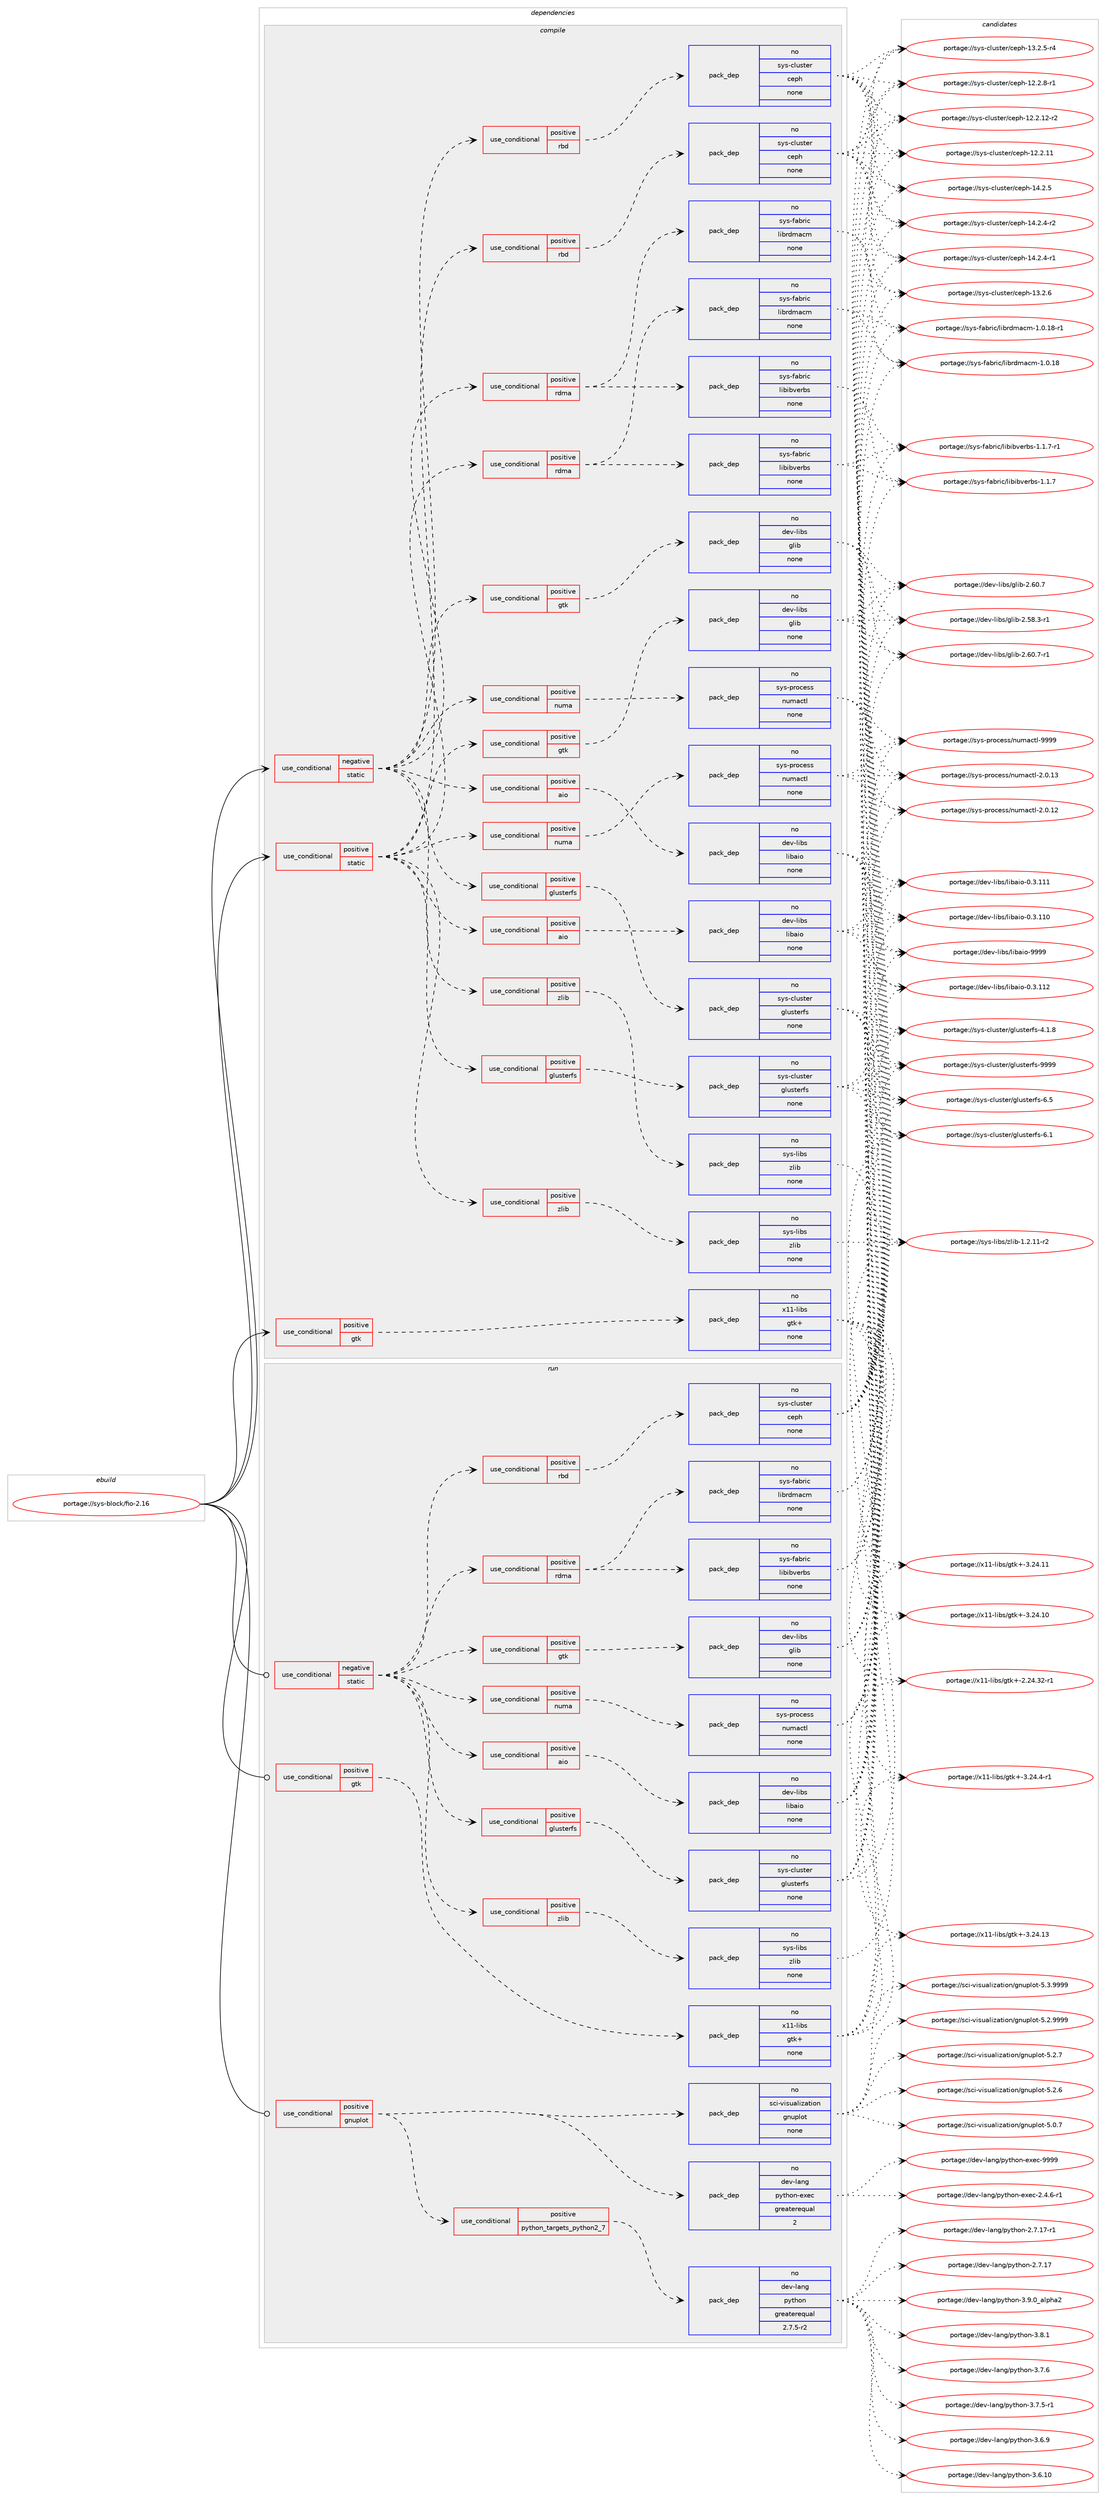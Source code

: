 digraph prolog {

# *************
# Graph options
# *************

newrank=true;
concentrate=true;
compound=true;
graph [rankdir=LR,fontname=Helvetica,fontsize=10,ranksep=1.5];#, ranksep=2.5, nodesep=0.2];
edge  [arrowhead=vee];
node  [fontname=Helvetica,fontsize=10];

# **********
# The ebuild
# **********

subgraph cluster_leftcol {
color=gray;
rank=same;
label=<<i>ebuild</i>>;
id [label="portage://sys-block/fio-2.16", color=red, width=4, href="../sys-block/fio-2.16.svg"];
}

# ****************
# The dependencies
# ****************

subgraph cluster_midcol {
color=gray;
label=<<i>dependencies</i>>;
subgraph cluster_compile {
fillcolor="#eeeeee";
style=filled;
label=<<i>compile</i>>;
subgraph cond12854 {
dependency65120 [label=<<TABLE BORDER="0" CELLBORDER="1" CELLSPACING="0" CELLPADDING="4"><TR><TD ROWSPAN="3" CELLPADDING="10">use_conditional</TD></TR><TR><TD>negative</TD></TR><TR><TD>static</TD></TR></TABLE>>, shape=none, color=red];
subgraph cond12855 {
dependency65121 [label=<<TABLE BORDER="0" CELLBORDER="1" CELLSPACING="0" CELLPADDING="4"><TR><TD ROWSPAN="3" CELLPADDING="10">use_conditional</TD></TR><TR><TD>positive</TD></TR><TR><TD>aio</TD></TR></TABLE>>, shape=none, color=red];
subgraph pack50852 {
dependency65122 [label=<<TABLE BORDER="0" CELLBORDER="1" CELLSPACING="0" CELLPADDING="4" WIDTH="220"><TR><TD ROWSPAN="6" CELLPADDING="30">pack_dep</TD></TR><TR><TD WIDTH="110">no</TD></TR><TR><TD>dev-libs</TD></TR><TR><TD>libaio</TD></TR><TR><TD>none</TD></TR><TR><TD></TD></TR></TABLE>>, shape=none, color=blue];
}
dependency65121:e -> dependency65122:w [weight=20,style="dashed",arrowhead="vee"];
}
dependency65120:e -> dependency65121:w [weight=20,style="dashed",arrowhead="vee"];
subgraph cond12856 {
dependency65123 [label=<<TABLE BORDER="0" CELLBORDER="1" CELLSPACING="0" CELLPADDING="4"><TR><TD ROWSPAN="3" CELLPADDING="10">use_conditional</TD></TR><TR><TD>positive</TD></TR><TR><TD>glusterfs</TD></TR></TABLE>>, shape=none, color=red];
subgraph pack50853 {
dependency65124 [label=<<TABLE BORDER="0" CELLBORDER="1" CELLSPACING="0" CELLPADDING="4" WIDTH="220"><TR><TD ROWSPAN="6" CELLPADDING="30">pack_dep</TD></TR><TR><TD WIDTH="110">no</TD></TR><TR><TD>sys-cluster</TD></TR><TR><TD>glusterfs</TD></TR><TR><TD>none</TD></TR><TR><TD></TD></TR></TABLE>>, shape=none, color=blue];
}
dependency65123:e -> dependency65124:w [weight=20,style="dashed",arrowhead="vee"];
}
dependency65120:e -> dependency65123:w [weight=20,style="dashed",arrowhead="vee"];
subgraph cond12857 {
dependency65125 [label=<<TABLE BORDER="0" CELLBORDER="1" CELLSPACING="0" CELLPADDING="4"><TR><TD ROWSPAN="3" CELLPADDING="10">use_conditional</TD></TR><TR><TD>positive</TD></TR><TR><TD>gtk</TD></TR></TABLE>>, shape=none, color=red];
subgraph pack50854 {
dependency65126 [label=<<TABLE BORDER="0" CELLBORDER="1" CELLSPACING="0" CELLPADDING="4" WIDTH="220"><TR><TD ROWSPAN="6" CELLPADDING="30">pack_dep</TD></TR><TR><TD WIDTH="110">no</TD></TR><TR><TD>dev-libs</TD></TR><TR><TD>glib</TD></TR><TR><TD>none</TD></TR><TR><TD></TD></TR></TABLE>>, shape=none, color=blue];
}
dependency65125:e -> dependency65126:w [weight=20,style="dashed",arrowhead="vee"];
}
dependency65120:e -> dependency65125:w [weight=20,style="dashed",arrowhead="vee"];
subgraph cond12858 {
dependency65127 [label=<<TABLE BORDER="0" CELLBORDER="1" CELLSPACING="0" CELLPADDING="4"><TR><TD ROWSPAN="3" CELLPADDING="10">use_conditional</TD></TR><TR><TD>positive</TD></TR><TR><TD>numa</TD></TR></TABLE>>, shape=none, color=red];
subgraph pack50855 {
dependency65128 [label=<<TABLE BORDER="0" CELLBORDER="1" CELLSPACING="0" CELLPADDING="4" WIDTH="220"><TR><TD ROWSPAN="6" CELLPADDING="30">pack_dep</TD></TR><TR><TD WIDTH="110">no</TD></TR><TR><TD>sys-process</TD></TR><TR><TD>numactl</TD></TR><TR><TD>none</TD></TR><TR><TD></TD></TR></TABLE>>, shape=none, color=blue];
}
dependency65127:e -> dependency65128:w [weight=20,style="dashed",arrowhead="vee"];
}
dependency65120:e -> dependency65127:w [weight=20,style="dashed",arrowhead="vee"];
subgraph cond12859 {
dependency65129 [label=<<TABLE BORDER="0" CELLBORDER="1" CELLSPACING="0" CELLPADDING="4"><TR><TD ROWSPAN="3" CELLPADDING="10">use_conditional</TD></TR><TR><TD>positive</TD></TR><TR><TD>rbd</TD></TR></TABLE>>, shape=none, color=red];
subgraph pack50856 {
dependency65130 [label=<<TABLE BORDER="0" CELLBORDER="1" CELLSPACING="0" CELLPADDING="4" WIDTH="220"><TR><TD ROWSPAN="6" CELLPADDING="30">pack_dep</TD></TR><TR><TD WIDTH="110">no</TD></TR><TR><TD>sys-cluster</TD></TR><TR><TD>ceph</TD></TR><TR><TD>none</TD></TR><TR><TD></TD></TR></TABLE>>, shape=none, color=blue];
}
dependency65129:e -> dependency65130:w [weight=20,style="dashed",arrowhead="vee"];
}
dependency65120:e -> dependency65129:w [weight=20,style="dashed",arrowhead="vee"];
subgraph cond12860 {
dependency65131 [label=<<TABLE BORDER="0" CELLBORDER="1" CELLSPACING="0" CELLPADDING="4"><TR><TD ROWSPAN="3" CELLPADDING="10">use_conditional</TD></TR><TR><TD>positive</TD></TR><TR><TD>rdma</TD></TR></TABLE>>, shape=none, color=red];
subgraph pack50857 {
dependency65132 [label=<<TABLE BORDER="0" CELLBORDER="1" CELLSPACING="0" CELLPADDING="4" WIDTH="220"><TR><TD ROWSPAN="6" CELLPADDING="30">pack_dep</TD></TR><TR><TD WIDTH="110">no</TD></TR><TR><TD>sys-fabric</TD></TR><TR><TD>libibverbs</TD></TR><TR><TD>none</TD></TR><TR><TD></TD></TR></TABLE>>, shape=none, color=blue];
}
dependency65131:e -> dependency65132:w [weight=20,style="dashed",arrowhead="vee"];
subgraph pack50858 {
dependency65133 [label=<<TABLE BORDER="0" CELLBORDER="1" CELLSPACING="0" CELLPADDING="4" WIDTH="220"><TR><TD ROWSPAN="6" CELLPADDING="30">pack_dep</TD></TR><TR><TD WIDTH="110">no</TD></TR><TR><TD>sys-fabric</TD></TR><TR><TD>librdmacm</TD></TR><TR><TD>none</TD></TR><TR><TD></TD></TR></TABLE>>, shape=none, color=blue];
}
dependency65131:e -> dependency65133:w [weight=20,style="dashed",arrowhead="vee"];
}
dependency65120:e -> dependency65131:w [weight=20,style="dashed",arrowhead="vee"];
subgraph cond12861 {
dependency65134 [label=<<TABLE BORDER="0" CELLBORDER="1" CELLSPACING="0" CELLPADDING="4"><TR><TD ROWSPAN="3" CELLPADDING="10">use_conditional</TD></TR><TR><TD>positive</TD></TR><TR><TD>zlib</TD></TR></TABLE>>, shape=none, color=red];
subgraph pack50859 {
dependency65135 [label=<<TABLE BORDER="0" CELLBORDER="1" CELLSPACING="0" CELLPADDING="4" WIDTH="220"><TR><TD ROWSPAN="6" CELLPADDING="30">pack_dep</TD></TR><TR><TD WIDTH="110">no</TD></TR><TR><TD>sys-libs</TD></TR><TR><TD>zlib</TD></TR><TR><TD>none</TD></TR><TR><TD></TD></TR></TABLE>>, shape=none, color=blue];
}
dependency65134:e -> dependency65135:w [weight=20,style="dashed",arrowhead="vee"];
}
dependency65120:e -> dependency65134:w [weight=20,style="dashed",arrowhead="vee"];
}
id:e -> dependency65120:w [weight=20,style="solid",arrowhead="vee"];
subgraph cond12862 {
dependency65136 [label=<<TABLE BORDER="0" CELLBORDER="1" CELLSPACING="0" CELLPADDING="4"><TR><TD ROWSPAN="3" CELLPADDING="10">use_conditional</TD></TR><TR><TD>positive</TD></TR><TR><TD>gtk</TD></TR></TABLE>>, shape=none, color=red];
subgraph pack50860 {
dependency65137 [label=<<TABLE BORDER="0" CELLBORDER="1" CELLSPACING="0" CELLPADDING="4" WIDTH="220"><TR><TD ROWSPAN="6" CELLPADDING="30">pack_dep</TD></TR><TR><TD WIDTH="110">no</TD></TR><TR><TD>x11-libs</TD></TR><TR><TD>gtk+</TD></TR><TR><TD>none</TD></TR><TR><TD></TD></TR></TABLE>>, shape=none, color=blue];
}
dependency65136:e -> dependency65137:w [weight=20,style="dashed",arrowhead="vee"];
}
id:e -> dependency65136:w [weight=20,style="solid",arrowhead="vee"];
subgraph cond12863 {
dependency65138 [label=<<TABLE BORDER="0" CELLBORDER="1" CELLSPACING="0" CELLPADDING="4"><TR><TD ROWSPAN="3" CELLPADDING="10">use_conditional</TD></TR><TR><TD>positive</TD></TR><TR><TD>static</TD></TR></TABLE>>, shape=none, color=red];
subgraph cond12864 {
dependency65139 [label=<<TABLE BORDER="0" CELLBORDER="1" CELLSPACING="0" CELLPADDING="4"><TR><TD ROWSPAN="3" CELLPADDING="10">use_conditional</TD></TR><TR><TD>positive</TD></TR><TR><TD>aio</TD></TR></TABLE>>, shape=none, color=red];
subgraph pack50861 {
dependency65140 [label=<<TABLE BORDER="0" CELLBORDER="1" CELLSPACING="0" CELLPADDING="4" WIDTH="220"><TR><TD ROWSPAN="6" CELLPADDING="30">pack_dep</TD></TR><TR><TD WIDTH="110">no</TD></TR><TR><TD>dev-libs</TD></TR><TR><TD>libaio</TD></TR><TR><TD>none</TD></TR><TR><TD></TD></TR></TABLE>>, shape=none, color=blue];
}
dependency65139:e -> dependency65140:w [weight=20,style="dashed",arrowhead="vee"];
}
dependency65138:e -> dependency65139:w [weight=20,style="dashed",arrowhead="vee"];
subgraph cond12865 {
dependency65141 [label=<<TABLE BORDER="0" CELLBORDER="1" CELLSPACING="0" CELLPADDING="4"><TR><TD ROWSPAN="3" CELLPADDING="10">use_conditional</TD></TR><TR><TD>positive</TD></TR><TR><TD>glusterfs</TD></TR></TABLE>>, shape=none, color=red];
subgraph pack50862 {
dependency65142 [label=<<TABLE BORDER="0" CELLBORDER="1" CELLSPACING="0" CELLPADDING="4" WIDTH="220"><TR><TD ROWSPAN="6" CELLPADDING="30">pack_dep</TD></TR><TR><TD WIDTH="110">no</TD></TR><TR><TD>sys-cluster</TD></TR><TR><TD>glusterfs</TD></TR><TR><TD>none</TD></TR><TR><TD></TD></TR></TABLE>>, shape=none, color=blue];
}
dependency65141:e -> dependency65142:w [weight=20,style="dashed",arrowhead="vee"];
}
dependency65138:e -> dependency65141:w [weight=20,style="dashed",arrowhead="vee"];
subgraph cond12866 {
dependency65143 [label=<<TABLE BORDER="0" CELLBORDER="1" CELLSPACING="0" CELLPADDING="4"><TR><TD ROWSPAN="3" CELLPADDING="10">use_conditional</TD></TR><TR><TD>positive</TD></TR><TR><TD>gtk</TD></TR></TABLE>>, shape=none, color=red];
subgraph pack50863 {
dependency65144 [label=<<TABLE BORDER="0" CELLBORDER="1" CELLSPACING="0" CELLPADDING="4" WIDTH="220"><TR><TD ROWSPAN="6" CELLPADDING="30">pack_dep</TD></TR><TR><TD WIDTH="110">no</TD></TR><TR><TD>dev-libs</TD></TR><TR><TD>glib</TD></TR><TR><TD>none</TD></TR><TR><TD></TD></TR></TABLE>>, shape=none, color=blue];
}
dependency65143:e -> dependency65144:w [weight=20,style="dashed",arrowhead="vee"];
}
dependency65138:e -> dependency65143:w [weight=20,style="dashed",arrowhead="vee"];
subgraph cond12867 {
dependency65145 [label=<<TABLE BORDER="0" CELLBORDER="1" CELLSPACING="0" CELLPADDING="4"><TR><TD ROWSPAN="3" CELLPADDING="10">use_conditional</TD></TR><TR><TD>positive</TD></TR><TR><TD>numa</TD></TR></TABLE>>, shape=none, color=red];
subgraph pack50864 {
dependency65146 [label=<<TABLE BORDER="0" CELLBORDER="1" CELLSPACING="0" CELLPADDING="4" WIDTH="220"><TR><TD ROWSPAN="6" CELLPADDING="30">pack_dep</TD></TR><TR><TD WIDTH="110">no</TD></TR><TR><TD>sys-process</TD></TR><TR><TD>numactl</TD></TR><TR><TD>none</TD></TR><TR><TD></TD></TR></TABLE>>, shape=none, color=blue];
}
dependency65145:e -> dependency65146:w [weight=20,style="dashed",arrowhead="vee"];
}
dependency65138:e -> dependency65145:w [weight=20,style="dashed",arrowhead="vee"];
subgraph cond12868 {
dependency65147 [label=<<TABLE BORDER="0" CELLBORDER="1" CELLSPACING="0" CELLPADDING="4"><TR><TD ROWSPAN="3" CELLPADDING="10">use_conditional</TD></TR><TR><TD>positive</TD></TR><TR><TD>rbd</TD></TR></TABLE>>, shape=none, color=red];
subgraph pack50865 {
dependency65148 [label=<<TABLE BORDER="0" CELLBORDER="1" CELLSPACING="0" CELLPADDING="4" WIDTH="220"><TR><TD ROWSPAN="6" CELLPADDING="30">pack_dep</TD></TR><TR><TD WIDTH="110">no</TD></TR><TR><TD>sys-cluster</TD></TR><TR><TD>ceph</TD></TR><TR><TD>none</TD></TR><TR><TD></TD></TR></TABLE>>, shape=none, color=blue];
}
dependency65147:e -> dependency65148:w [weight=20,style="dashed",arrowhead="vee"];
}
dependency65138:e -> dependency65147:w [weight=20,style="dashed",arrowhead="vee"];
subgraph cond12869 {
dependency65149 [label=<<TABLE BORDER="0" CELLBORDER="1" CELLSPACING="0" CELLPADDING="4"><TR><TD ROWSPAN="3" CELLPADDING="10">use_conditional</TD></TR><TR><TD>positive</TD></TR><TR><TD>rdma</TD></TR></TABLE>>, shape=none, color=red];
subgraph pack50866 {
dependency65150 [label=<<TABLE BORDER="0" CELLBORDER="1" CELLSPACING="0" CELLPADDING="4" WIDTH="220"><TR><TD ROWSPAN="6" CELLPADDING="30">pack_dep</TD></TR><TR><TD WIDTH="110">no</TD></TR><TR><TD>sys-fabric</TD></TR><TR><TD>libibverbs</TD></TR><TR><TD>none</TD></TR><TR><TD></TD></TR></TABLE>>, shape=none, color=blue];
}
dependency65149:e -> dependency65150:w [weight=20,style="dashed",arrowhead="vee"];
subgraph pack50867 {
dependency65151 [label=<<TABLE BORDER="0" CELLBORDER="1" CELLSPACING="0" CELLPADDING="4" WIDTH="220"><TR><TD ROWSPAN="6" CELLPADDING="30">pack_dep</TD></TR><TR><TD WIDTH="110">no</TD></TR><TR><TD>sys-fabric</TD></TR><TR><TD>librdmacm</TD></TR><TR><TD>none</TD></TR><TR><TD></TD></TR></TABLE>>, shape=none, color=blue];
}
dependency65149:e -> dependency65151:w [weight=20,style="dashed",arrowhead="vee"];
}
dependency65138:e -> dependency65149:w [weight=20,style="dashed",arrowhead="vee"];
subgraph cond12870 {
dependency65152 [label=<<TABLE BORDER="0" CELLBORDER="1" CELLSPACING="0" CELLPADDING="4"><TR><TD ROWSPAN="3" CELLPADDING="10">use_conditional</TD></TR><TR><TD>positive</TD></TR><TR><TD>zlib</TD></TR></TABLE>>, shape=none, color=red];
subgraph pack50868 {
dependency65153 [label=<<TABLE BORDER="0" CELLBORDER="1" CELLSPACING="0" CELLPADDING="4" WIDTH="220"><TR><TD ROWSPAN="6" CELLPADDING="30">pack_dep</TD></TR><TR><TD WIDTH="110">no</TD></TR><TR><TD>sys-libs</TD></TR><TR><TD>zlib</TD></TR><TR><TD>none</TD></TR><TR><TD></TD></TR></TABLE>>, shape=none, color=blue];
}
dependency65152:e -> dependency65153:w [weight=20,style="dashed",arrowhead="vee"];
}
dependency65138:e -> dependency65152:w [weight=20,style="dashed",arrowhead="vee"];
}
id:e -> dependency65138:w [weight=20,style="solid",arrowhead="vee"];
}
subgraph cluster_compileandrun {
fillcolor="#eeeeee";
style=filled;
label=<<i>compile and run</i>>;
}
subgraph cluster_run {
fillcolor="#eeeeee";
style=filled;
label=<<i>run</i>>;
subgraph cond12871 {
dependency65154 [label=<<TABLE BORDER="0" CELLBORDER="1" CELLSPACING="0" CELLPADDING="4"><TR><TD ROWSPAN="3" CELLPADDING="10">use_conditional</TD></TR><TR><TD>negative</TD></TR><TR><TD>static</TD></TR></TABLE>>, shape=none, color=red];
subgraph cond12872 {
dependency65155 [label=<<TABLE BORDER="0" CELLBORDER="1" CELLSPACING="0" CELLPADDING="4"><TR><TD ROWSPAN="3" CELLPADDING="10">use_conditional</TD></TR><TR><TD>positive</TD></TR><TR><TD>aio</TD></TR></TABLE>>, shape=none, color=red];
subgraph pack50869 {
dependency65156 [label=<<TABLE BORDER="0" CELLBORDER="1" CELLSPACING="0" CELLPADDING="4" WIDTH="220"><TR><TD ROWSPAN="6" CELLPADDING="30">pack_dep</TD></TR><TR><TD WIDTH="110">no</TD></TR><TR><TD>dev-libs</TD></TR><TR><TD>libaio</TD></TR><TR><TD>none</TD></TR><TR><TD></TD></TR></TABLE>>, shape=none, color=blue];
}
dependency65155:e -> dependency65156:w [weight=20,style="dashed",arrowhead="vee"];
}
dependency65154:e -> dependency65155:w [weight=20,style="dashed",arrowhead="vee"];
subgraph cond12873 {
dependency65157 [label=<<TABLE BORDER="0" CELLBORDER="1" CELLSPACING="0" CELLPADDING="4"><TR><TD ROWSPAN="3" CELLPADDING="10">use_conditional</TD></TR><TR><TD>positive</TD></TR><TR><TD>glusterfs</TD></TR></TABLE>>, shape=none, color=red];
subgraph pack50870 {
dependency65158 [label=<<TABLE BORDER="0" CELLBORDER="1" CELLSPACING="0" CELLPADDING="4" WIDTH="220"><TR><TD ROWSPAN="6" CELLPADDING="30">pack_dep</TD></TR><TR><TD WIDTH="110">no</TD></TR><TR><TD>sys-cluster</TD></TR><TR><TD>glusterfs</TD></TR><TR><TD>none</TD></TR><TR><TD></TD></TR></TABLE>>, shape=none, color=blue];
}
dependency65157:e -> dependency65158:w [weight=20,style="dashed",arrowhead="vee"];
}
dependency65154:e -> dependency65157:w [weight=20,style="dashed",arrowhead="vee"];
subgraph cond12874 {
dependency65159 [label=<<TABLE BORDER="0" CELLBORDER="1" CELLSPACING="0" CELLPADDING="4"><TR><TD ROWSPAN="3" CELLPADDING="10">use_conditional</TD></TR><TR><TD>positive</TD></TR><TR><TD>gtk</TD></TR></TABLE>>, shape=none, color=red];
subgraph pack50871 {
dependency65160 [label=<<TABLE BORDER="0" CELLBORDER="1" CELLSPACING="0" CELLPADDING="4" WIDTH="220"><TR><TD ROWSPAN="6" CELLPADDING="30">pack_dep</TD></TR><TR><TD WIDTH="110">no</TD></TR><TR><TD>dev-libs</TD></TR><TR><TD>glib</TD></TR><TR><TD>none</TD></TR><TR><TD></TD></TR></TABLE>>, shape=none, color=blue];
}
dependency65159:e -> dependency65160:w [weight=20,style="dashed",arrowhead="vee"];
}
dependency65154:e -> dependency65159:w [weight=20,style="dashed",arrowhead="vee"];
subgraph cond12875 {
dependency65161 [label=<<TABLE BORDER="0" CELLBORDER="1" CELLSPACING="0" CELLPADDING="4"><TR><TD ROWSPAN="3" CELLPADDING="10">use_conditional</TD></TR><TR><TD>positive</TD></TR><TR><TD>numa</TD></TR></TABLE>>, shape=none, color=red];
subgraph pack50872 {
dependency65162 [label=<<TABLE BORDER="0" CELLBORDER="1" CELLSPACING="0" CELLPADDING="4" WIDTH="220"><TR><TD ROWSPAN="6" CELLPADDING="30">pack_dep</TD></TR><TR><TD WIDTH="110">no</TD></TR><TR><TD>sys-process</TD></TR><TR><TD>numactl</TD></TR><TR><TD>none</TD></TR><TR><TD></TD></TR></TABLE>>, shape=none, color=blue];
}
dependency65161:e -> dependency65162:w [weight=20,style="dashed",arrowhead="vee"];
}
dependency65154:e -> dependency65161:w [weight=20,style="dashed",arrowhead="vee"];
subgraph cond12876 {
dependency65163 [label=<<TABLE BORDER="0" CELLBORDER="1" CELLSPACING="0" CELLPADDING="4"><TR><TD ROWSPAN="3" CELLPADDING="10">use_conditional</TD></TR><TR><TD>positive</TD></TR><TR><TD>rbd</TD></TR></TABLE>>, shape=none, color=red];
subgraph pack50873 {
dependency65164 [label=<<TABLE BORDER="0" CELLBORDER="1" CELLSPACING="0" CELLPADDING="4" WIDTH="220"><TR><TD ROWSPAN="6" CELLPADDING="30">pack_dep</TD></TR><TR><TD WIDTH="110">no</TD></TR><TR><TD>sys-cluster</TD></TR><TR><TD>ceph</TD></TR><TR><TD>none</TD></TR><TR><TD></TD></TR></TABLE>>, shape=none, color=blue];
}
dependency65163:e -> dependency65164:w [weight=20,style="dashed",arrowhead="vee"];
}
dependency65154:e -> dependency65163:w [weight=20,style="dashed",arrowhead="vee"];
subgraph cond12877 {
dependency65165 [label=<<TABLE BORDER="0" CELLBORDER="1" CELLSPACING="0" CELLPADDING="4"><TR><TD ROWSPAN="3" CELLPADDING="10">use_conditional</TD></TR><TR><TD>positive</TD></TR><TR><TD>rdma</TD></TR></TABLE>>, shape=none, color=red];
subgraph pack50874 {
dependency65166 [label=<<TABLE BORDER="0" CELLBORDER="1" CELLSPACING="0" CELLPADDING="4" WIDTH="220"><TR><TD ROWSPAN="6" CELLPADDING="30">pack_dep</TD></TR><TR><TD WIDTH="110">no</TD></TR><TR><TD>sys-fabric</TD></TR><TR><TD>libibverbs</TD></TR><TR><TD>none</TD></TR><TR><TD></TD></TR></TABLE>>, shape=none, color=blue];
}
dependency65165:e -> dependency65166:w [weight=20,style="dashed",arrowhead="vee"];
subgraph pack50875 {
dependency65167 [label=<<TABLE BORDER="0" CELLBORDER="1" CELLSPACING="0" CELLPADDING="4" WIDTH="220"><TR><TD ROWSPAN="6" CELLPADDING="30">pack_dep</TD></TR><TR><TD WIDTH="110">no</TD></TR><TR><TD>sys-fabric</TD></TR><TR><TD>librdmacm</TD></TR><TR><TD>none</TD></TR><TR><TD></TD></TR></TABLE>>, shape=none, color=blue];
}
dependency65165:e -> dependency65167:w [weight=20,style="dashed",arrowhead="vee"];
}
dependency65154:e -> dependency65165:w [weight=20,style="dashed",arrowhead="vee"];
subgraph cond12878 {
dependency65168 [label=<<TABLE BORDER="0" CELLBORDER="1" CELLSPACING="0" CELLPADDING="4"><TR><TD ROWSPAN="3" CELLPADDING="10">use_conditional</TD></TR><TR><TD>positive</TD></TR><TR><TD>zlib</TD></TR></TABLE>>, shape=none, color=red];
subgraph pack50876 {
dependency65169 [label=<<TABLE BORDER="0" CELLBORDER="1" CELLSPACING="0" CELLPADDING="4" WIDTH="220"><TR><TD ROWSPAN="6" CELLPADDING="30">pack_dep</TD></TR><TR><TD WIDTH="110">no</TD></TR><TR><TD>sys-libs</TD></TR><TR><TD>zlib</TD></TR><TR><TD>none</TD></TR><TR><TD></TD></TR></TABLE>>, shape=none, color=blue];
}
dependency65168:e -> dependency65169:w [weight=20,style="dashed",arrowhead="vee"];
}
dependency65154:e -> dependency65168:w [weight=20,style="dashed",arrowhead="vee"];
}
id:e -> dependency65154:w [weight=20,style="solid",arrowhead="odot"];
subgraph cond12879 {
dependency65170 [label=<<TABLE BORDER="0" CELLBORDER="1" CELLSPACING="0" CELLPADDING="4"><TR><TD ROWSPAN="3" CELLPADDING="10">use_conditional</TD></TR><TR><TD>positive</TD></TR><TR><TD>gnuplot</TD></TR></TABLE>>, shape=none, color=red];
subgraph pack50877 {
dependency65171 [label=<<TABLE BORDER="0" CELLBORDER="1" CELLSPACING="0" CELLPADDING="4" WIDTH="220"><TR><TD ROWSPAN="6" CELLPADDING="30">pack_dep</TD></TR><TR><TD WIDTH="110">no</TD></TR><TR><TD>sci-visualization</TD></TR><TR><TD>gnuplot</TD></TR><TR><TD>none</TD></TR><TR><TD></TD></TR></TABLE>>, shape=none, color=blue];
}
dependency65170:e -> dependency65171:w [weight=20,style="dashed",arrowhead="vee"];
subgraph cond12880 {
dependency65172 [label=<<TABLE BORDER="0" CELLBORDER="1" CELLSPACING="0" CELLPADDING="4"><TR><TD ROWSPAN="3" CELLPADDING="10">use_conditional</TD></TR><TR><TD>positive</TD></TR><TR><TD>python_targets_python2_7</TD></TR></TABLE>>, shape=none, color=red];
subgraph pack50878 {
dependency65173 [label=<<TABLE BORDER="0" CELLBORDER="1" CELLSPACING="0" CELLPADDING="4" WIDTH="220"><TR><TD ROWSPAN="6" CELLPADDING="30">pack_dep</TD></TR><TR><TD WIDTH="110">no</TD></TR><TR><TD>dev-lang</TD></TR><TR><TD>python</TD></TR><TR><TD>greaterequal</TD></TR><TR><TD>2.7.5-r2</TD></TR></TABLE>>, shape=none, color=blue];
}
dependency65172:e -> dependency65173:w [weight=20,style="dashed",arrowhead="vee"];
}
dependency65170:e -> dependency65172:w [weight=20,style="dashed",arrowhead="vee"];
subgraph pack50879 {
dependency65174 [label=<<TABLE BORDER="0" CELLBORDER="1" CELLSPACING="0" CELLPADDING="4" WIDTH="220"><TR><TD ROWSPAN="6" CELLPADDING="30">pack_dep</TD></TR><TR><TD WIDTH="110">no</TD></TR><TR><TD>dev-lang</TD></TR><TR><TD>python-exec</TD></TR><TR><TD>greaterequal</TD></TR><TR><TD>2</TD></TR></TABLE>>, shape=none, color=blue];
}
dependency65170:e -> dependency65174:w [weight=20,style="dashed",arrowhead="vee"];
}
id:e -> dependency65170:w [weight=20,style="solid",arrowhead="odot"];
subgraph cond12881 {
dependency65175 [label=<<TABLE BORDER="0" CELLBORDER="1" CELLSPACING="0" CELLPADDING="4"><TR><TD ROWSPAN="3" CELLPADDING="10">use_conditional</TD></TR><TR><TD>positive</TD></TR><TR><TD>gtk</TD></TR></TABLE>>, shape=none, color=red];
subgraph pack50880 {
dependency65176 [label=<<TABLE BORDER="0" CELLBORDER="1" CELLSPACING="0" CELLPADDING="4" WIDTH="220"><TR><TD ROWSPAN="6" CELLPADDING="30">pack_dep</TD></TR><TR><TD WIDTH="110">no</TD></TR><TR><TD>x11-libs</TD></TR><TR><TD>gtk+</TD></TR><TR><TD>none</TD></TR><TR><TD></TD></TR></TABLE>>, shape=none, color=blue];
}
dependency65175:e -> dependency65176:w [weight=20,style="dashed",arrowhead="vee"];
}
id:e -> dependency65175:w [weight=20,style="solid",arrowhead="odot"];
}
}

# **************
# The candidates
# **************

subgraph cluster_choices {
rank=same;
color=gray;
label=<<i>candidates</i>>;

subgraph choice50852 {
color=black;
nodesep=1;
choice10010111845108105981154710810598971051114557575757 [label="portage://dev-libs/libaio-9999", color=red, width=4,href="../dev-libs/libaio-9999.svg"];
choice10010111845108105981154710810598971051114548465146494950 [label="portage://dev-libs/libaio-0.3.112", color=red, width=4,href="../dev-libs/libaio-0.3.112.svg"];
choice10010111845108105981154710810598971051114548465146494949 [label="portage://dev-libs/libaio-0.3.111", color=red, width=4,href="../dev-libs/libaio-0.3.111.svg"];
choice10010111845108105981154710810598971051114548465146494948 [label="portage://dev-libs/libaio-0.3.110", color=red, width=4,href="../dev-libs/libaio-0.3.110.svg"];
dependency65122:e -> choice10010111845108105981154710810598971051114557575757:w [style=dotted,weight="100"];
dependency65122:e -> choice10010111845108105981154710810598971051114548465146494950:w [style=dotted,weight="100"];
dependency65122:e -> choice10010111845108105981154710810598971051114548465146494949:w [style=dotted,weight="100"];
dependency65122:e -> choice10010111845108105981154710810598971051114548465146494948:w [style=dotted,weight="100"];
}
subgraph choice50853 {
color=black;
nodesep=1;
choice1151211154599108117115116101114471031081171151161011141021154557575757 [label="portage://sys-cluster/glusterfs-9999", color=red, width=4,href="../sys-cluster/glusterfs-9999.svg"];
choice11512111545991081171151161011144710310811711511610111410211545544653 [label="portage://sys-cluster/glusterfs-6.5", color=red, width=4,href="../sys-cluster/glusterfs-6.5.svg"];
choice11512111545991081171151161011144710310811711511610111410211545544649 [label="portage://sys-cluster/glusterfs-6.1", color=red, width=4,href="../sys-cluster/glusterfs-6.1.svg"];
choice115121115459910811711511610111447103108117115116101114102115455246494656 [label="portage://sys-cluster/glusterfs-4.1.8", color=red, width=4,href="../sys-cluster/glusterfs-4.1.8.svg"];
dependency65124:e -> choice1151211154599108117115116101114471031081171151161011141021154557575757:w [style=dotted,weight="100"];
dependency65124:e -> choice11512111545991081171151161011144710310811711511610111410211545544653:w [style=dotted,weight="100"];
dependency65124:e -> choice11512111545991081171151161011144710310811711511610111410211545544649:w [style=dotted,weight="100"];
dependency65124:e -> choice115121115459910811711511610111447103108117115116101114102115455246494656:w [style=dotted,weight="100"];
}
subgraph choice50854 {
color=black;
nodesep=1;
choice10010111845108105981154710310810598455046544846554511449 [label="portage://dev-libs/glib-2.60.7-r1", color=red, width=4,href="../dev-libs/glib-2.60.7-r1.svg"];
choice1001011184510810598115471031081059845504654484655 [label="portage://dev-libs/glib-2.60.7", color=red, width=4,href="../dev-libs/glib-2.60.7.svg"];
choice10010111845108105981154710310810598455046535646514511449 [label="portage://dev-libs/glib-2.58.3-r1", color=red, width=4,href="../dev-libs/glib-2.58.3-r1.svg"];
dependency65126:e -> choice10010111845108105981154710310810598455046544846554511449:w [style=dotted,weight="100"];
dependency65126:e -> choice1001011184510810598115471031081059845504654484655:w [style=dotted,weight="100"];
dependency65126:e -> choice10010111845108105981154710310810598455046535646514511449:w [style=dotted,weight="100"];
}
subgraph choice50855 {
color=black;
nodesep=1;
choice11512111545112114111991011151154711011710997991161084557575757 [label="portage://sys-process/numactl-9999", color=red, width=4,href="../sys-process/numactl-9999.svg"];
choice115121115451121141119910111511547110117109979911610845504648464951 [label="portage://sys-process/numactl-2.0.13", color=red, width=4,href="../sys-process/numactl-2.0.13.svg"];
choice115121115451121141119910111511547110117109979911610845504648464950 [label="portage://sys-process/numactl-2.0.12", color=red, width=4,href="../sys-process/numactl-2.0.12.svg"];
dependency65128:e -> choice11512111545112114111991011151154711011710997991161084557575757:w [style=dotted,weight="100"];
dependency65128:e -> choice115121115451121141119910111511547110117109979911610845504648464951:w [style=dotted,weight="100"];
dependency65128:e -> choice115121115451121141119910111511547110117109979911610845504648464950:w [style=dotted,weight="100"];
}
subgraph choice50856 {
color=black;
nodesep=1;
choice1151211154599108117115116101114479910111210445495246504653 [label="portage://sys-cluster/ceph-14.2.5", color=red, width=4,href="../sys-cluster/ceph-14.2.5.svg"];
choice11512111545991081171151161011144799101112104454952465046524511450 [label="portage://sys-cluster/ceph-14.2.4-r2", color=red, width=4,href="../sys-cluster/ceph-14.2.4-r2.svg"];
choice11512111545991081171151161011144799101112104454952465046524511449 [label="portage://sys-cluster/ceph-14.2.4-r1", color=red, width=4,href="../sys-cluster/ceph-14.2.4-r1.svg"];
choice1151211154599108117115116101114479910111210445495146504654 [label="portage://sys-cluster/ceph-13.2.6", color=red, width=4,href="../sys-cluster/ceph-13.2.6.svg"];
choice11512111545991081171151161011144799101112104454951465046534511452 [label="portage://sys-cluster/ceph-13.2.5-r4", color=red, width=4,href="../sys-cluster/ceph-13.2.5-r4.svg"];
choice11512111545991081171151161011144799101112104454950465046564511449 [label="portage://sys-cluster/ceph-12.2.8-r1", color=red, width=4,href="../sys-cluster/ceph-12.2.8-r1.svg"];
choice1151211154599108117115116101114479910111210445495046504649504511450 [label="portage://sys-cluster/ceph-12.2.12-r2", color=red, width=4,href="../sys-cluster/ceph-12.2.12-r2.svg"];
choice115121115459910811711511610111447991011121044549504650464949 [label="portage://sys-cluster/ceph-12.2.11", color=red, width=4,href="../sys-cluster/ceph-12.2.11.svg"];
dependency65130:e -> choice1151211154599108117115116101114479910111210445495246504653:w [style=dotted,weight="100"];
dependency65130:e -> choice11512111545991081171151161011144799101112104454952465046524511450:w [style=dotted,weight="100"];
dependency65130:e -> choice11512111545991081171151161011144799101112104454952465046524511449:w [style=dotted,weight="100"];
dependency65130:e -> choice1151211154599108117115116101114479910111210445495146504654:w [style=dotted,weight="100"];
dependency65130:e -> choice11512111545991081171151161011144799101112104454951465046534511452:w [style=dotted,weight="100"];
dependency65130:e -> choice11512111545991081171151161011144799101112104454950465046564511449:w [style=dotted,weight="100"];
dependency65130:e -> choice1151211154599108117115116101114479910111210445495046504649504511450:w [style=dotted,weight="100"];
dependency65130:e -> choice115121115459910811711511610111447991011121044549504650464949:w [style=dotted,weight="100"];
}
subgraph choice50857 {
color=black;
nodesep=1;
choice11512111545102979811410599471081059810598118101114981154549464946554511449 [label="portage://sys-fabric/libibverbs-1.1.7-r1", color=red, width=4,href="../sys-fabric/libibverbs-1.1.7-r1.svg"];
choice1151211154510297981141059947108105981059811810111498115454946494655 [label="portage://sys-fabric/libibverbs-1.1.7", color=red, width=4,href="../sys-fabric/libibverbs-1.1.7.svg"];
dependency65132:e -> choice11512111545102979811410599471081059810598118101114981154549464946554511449:w [style=dotted,weight="100"];
dependency65132:e -> choice1151211154510297981141059947108105981059811810111498115454946494655:w [style=dotted,weight="100"];
}
subgraph choice50858 {
color=black;
nodesep=1;
choice1151211154510297981141059947108105981141001099799109454946484649564511449 [label="portage://sys-fabric/librdmacm-1.0.18-r1", color=red, width=4,href="../sys-fabric/librdmacm-1.0.18-r1.svg"];
choice115121115451029798114105994710810598114100109979910945494648464956 [label="portage://sys-fabric/librdmacm-1.0.18", color=red, width=4,href="../sys-fabric/librdmacm-1.0.18.svg"];
dependency65133:e -> choice1151211154510297981141059947108105981141001099799109454946484649564511449:w [style=dotted,weight="100"];
dependency65133:e -> choice115121115451029798114105994710810598114100109979910945494648464956:w [style=dotted,weight="100"];
}
subgraph choice50859 {
color=black;
nodesep=1;
choice11512111545108105981154712210810598454946504649494511450 [label="portage://sys-libs/zlib-1.2.11-r2", color=red, width=4,href="../sys-libs/zlib-1.2.11-r2.svg"];
dependency65135:e -> choice11512111545108105981154712210810598454946504649494511450:w [style=dotted,weight="100"];
}
subgraph choice50860 {
color=black;
nodesep=1;
choice120494945108105981154710311610743455146505246524511449 [label="portage://x11-libs/gtk+-3.24.4-r1", color=red, width=4,href="../x11-libs/gtk+-3.24.4-r1.svg"];
choice1204949451081059811547103116107434551465052464951 [label="portage://x11-libs/gtk+-3.24.13", color=red, width=4,href="../x11-libs/gtk+-3.24.13.svg"];
choice1204949451081059811547103116107434551465052464949 [label="portage://x11-libs/gtk+-3.24.11", color=red, width=4,href="../x11-libs/gtk+-3.24.11.svg"];
choice1204949451081059811547103116107434551465052464948 [label="portage://x11-libs/gtk+-3.24.10", color=red, width=4,href="../x11-libs/gtk+-3.24.10.svg"];
choice12049494510810598115471031161074345504650524651504511449 [label="portage://x11-libs/gtk+-2.24.32-r1", color=red, width=4,href="../x11-libs/gtk+-2.24.32-r1.svg"];
dependency65137:e -> choice120494945108105981154710311610743455146505246524511449:w [style=dotted,weight="100"];
dependency65137:e -> choice1204949451081059811547103116107434551465052464951:w [style=dotted,weight="100"];
dependency65137:e -> choice1204949451081059811547103116107434551465052464949:w [style=dotted,weight="100"];
dependency65137:e -> choice1204949451081059811547103116107434551465052464948:w [style=dotted,weight="100"];
dependency65137:e -> choice12049494510810598115471031161074345504650524651504511449:w [style=dotted,weight="100"];
}
subgraph choice50861 {
color=black;
nodesep=1;
choice10010111845108105981154710810598971051114557575757 [label="portage://dev-libs/libaio-9999", color=red, width=4,href="../dev-libs/libaio-9999.svg"];
choice10010111845108105981154710810598971051114548465146494950 [label="portage://dev-libs/libaio-0.3.112", color=red, width=4,href="../dev-libs/libaio-0.3.112.svg"];
choice10010111845108105981154710810598971051114548465146494949 [label="portage://dev-libs/libaio-0.3.111", color=red, width=4,href="../dev-libs/libaio-0.3.111.svg"];
choice10010111845108105981154710810598971051114548465146494948 [label="portage://dev-libs/libaio-0.3.110", color=red, width=4,href="../dev-libs/libaio-0.3.110.svg"];
dependency65140:e -> choice10010111845108105981154710810598971051114557575757:w [style=dotted,weight="100"];
dependency65140:e -> choice10010111845108105981154710810598971051114548465146494950:w [style=dotted,weight="100"];
dependency65140:e -> choice10010111845108105981154710810598971051114548465146494949:w [style=dotted,weight="100"];
dependency65140:e -> choice10010111845108105981154710810598971051114548465146494948:w [style=dotted,weight="100"];
}
subgraph choice50862 {
color=black;
nodesep=1;
choice1151211154599108117115116101114471031081171151161011141021154557575757 [label="portage://sys-cluster/glusterfs-9999", color=red, width=4,href="../sys-cluster/glusterfs-9999.svg"];
choice11512111545991081171151161011144710310811711511610111410211545544653 [label="portage://sys-cluster/glusterfs-6.5", color=red, width=4,href="../sys-cluster/glusterfs-6.5.svg"];
choice11512111545991081171151161011144710310811711511610111410211545544649 [label="portage://sys-cluster/glusterfs-6.1", color=red, width=4,href="../sys-cluster/glusterfs-6.1.svg"];
choice115121115459910811711511610111447103108117115116101114102115455246494656 [label="portage://sys-cluster/glusterfs-4.1.8", color=red, width=4,href="../sys-cluster/glusterfs-4.1.8.svg"];
dependency65142:e -> choice1151211154599108117115116101114471031081171151161011141021154557575757:w [style=dotted,weight="100"];
dependency65142:e -> choice11512111545991081171151161011144710310811711511610111410211545544653:w [style=dotted,weight="100"];
dependency65142:e -> choice11512111545991081171151161011144710310811711511610111410211545544649:w [style=dotted,weight="100"];
dependency65142:e -> choice115121115459910811711511610111447103108117115116101114102115455246494656:w [style=dotted,weight="100"];
}
subgraph choice50863 {
color=black;
nodesep=1;
choice10010111845108105981154710310810598455046544846554511449 [label="portage://dev-libs/glib-2.60.7-r1", color=red, width=4,href="../dev-libs/glib-2.60.7-r1.svg"];
choice1001011184510810598115471031081059845504654484655 [label="portage://dev-libs/glib-2.60.7", color=red, width=4,href="../dev-libs/glib-2.60.7.svg"];
choice10010111845108105981154710310810598455046535646514511449 [label="portage://dev-libs/glib-2.58.3-r1", color=red, width=4,href="../dev-libs/glib-2.58.3-r1.svg"];
dependency65144:e -> choice10010111845108105981154710310810598455046544846554511449:w [style=dotted,weight="100"];
dependency65144:e -> choice1001011184510810598115471031081059845504654484655:w [style=dotted,weight="100"];
dependency65144:e -> choice10010111845108105981154710310810598455046535646514511449:w [style=dotted,weight="100"];
}
subgraph choice50864 {
color=black;
nodesep=1;
choice11512111545112114111991011151154711011710997991161084557575757 [label="portage://sys-process/numactl-9999", color=red, width=4,href="../sys-process/numactl-9999.svg"];
choice115121115451121141119910111511547110117109979911610845504648464951 [label="portage://sys-process/numactl-2.0.13", color=red, width=4,href="../sys-process/numactl-2.0.13.svg"];
choice115121115451121141119910111511547110117109979911610845504648464950 [label="portage://sys-process/numactl-2.0.12", color=red, width=4,href="../sys-process/numactl-2.0.12.svg"];
dependency65146:e -> choice11512111545112114111991011151154711011710997991161084557575757:w [style=dotted,weight="100"];
dependency65146:e -> choice115121115451121141119910111511547110117109979911610845504648464951:w [style=dotted,weight="100"];
dependency65146:e -> choice115121115451121141119910111511547110117109979911610845504648464950:w [style=dotted,weight="100"];
}
subgraph choice50865 {
color=black;
nodesep=1;
choice1151211154599108117115116101114479910111210445495246504653 [label="portage://sys-cluster/ceph-14.2.5", color=red, width=4,href="../sys-cluster/ceph-14.2.5.svg"];
choice11512111545991081171151161011144799101112104454952465046524511450 [label="portage://sys-cluster/ceph-14.2.4-r2", color=red, width=4,href="../sys-cluster/ceph-14.2.4-r2.svg"];
choice11512111545991081171151161011144799101112104454952465046524511449 [label="portage://sys-cluster/ceph-14.2.4-r1", color=red, width=4,href="../sys-cluster/ceph-14.2.4-r1.svg"];
choice1151211154599108117115116101114479910111210445495146504654 [label="portage://sys-cluster/ceph-13.2.6", color=red, width=4,href="../sys-cluster/ceph-13.2.6.svg"];
choice11512111545991081171151161011144799101112104454951465046534511452 [label="portage://sys-cluster/ceph-13.2.5-r4", color=red, width=4,href="../sys-cluster/ceph-13.2.5-r4.svg"];
choice11512111545991081171151161011144799101112104454950465046564511449 [label="portage://sys-cluster/ceph-12.2.8-r1", color=red, width=4,href="../sys-cluster/ceph-12.2.8-r1.svg"];
choice1151211154599108117115116101114479910111210445495046504649504511450 [label="portage://sys-cluster/ceph-12.2.12-r2", color=red, width=4,href="../sys-cluster/ceph-12.2.12-r2.svg"];
choice115121115459910811711511610111447991011121044549504650464949 [label="portage://sys-cluster/ceph-12.2.11", color=red, width=4,href="../sys-cluster/ceph-12.2.11.svg"];
dependency65148:e -> choice1151211154599108117115116101114479910111210445495246504653:w [style=dotted,weight="100"];
dependency65148:e -> choice11512111545991081171151161011144799101112104454952465046524511450:w [style=dotted,weight="100"];
dependency65148:e -> choice11512111545991081171151161011144799101112104454952465046524511449:w [style=dotted,weight="100"];
dependency65148:e -> choice1151211154599108117115116101114479910111210445495146504654:w [style=dotted,weight="100"];
dependency65148:e -> choice11512111545991081171151161011144799101112104454951465046534511452:w [style=dotted,weight="100"];
dependency65148:e -> choice11512111545991081171151161011144799101112104454950465046564511449:w [style=dotted,weight="100"];
dependency65148:e -> choice1151211154599108117115116101114479910111210445495046504649504511450:w [style=dotted,weight="100"];
dependency65148:e -> choice115121115459910811711511610111447991011121044549504650464949:w [style=dotted,weight="100"];
}
subgraph choice50866 {
color=black;
nodesep=1;
choice11512111545102979811410599471081059810598118101114981154549464946554511449 [label="portage://sys-fabric/libibverbs-1.1.7-r1", color=red, width=4,href="../sys-fabric/libibverbs-1.1.7-r1.svg"];
choice1151211154510297981141059947108105981059811810111498115454946494655 [label="portage://sys-fabric/libibverbs-1.1.7", color=red, width=4,href="../sys-fabric/libibverbs-1.1.7.svg"];
dependency65150:e -> choice11512111545102979811410599471081059810598118101114981154549464946554511449:w [style=dotted,weight="100"];
dependency65150:e -> choice1151211154510297981141059947108105981059811810111498115454946494655:w [style=dotted,weight="100"];
}
subgraph choice50867 {
color=black;
nodesep=1;
choice1151211154510297981141059947108105981141001099799109454946484649564511449 [label="portage://sys-fabric/librdmacm-1.0.18-r1", color=red, width=4,href="../sys-fabric/librdmacm-1.0.18-r1.svg"];
choice115121115451029798114105994710810598114100109979910945494648464956 [label="portage://sys-fabric/librdmacm-1.0.18", color=red, width=4,href="../sys-fabric/librdmacm-1.0.18.svg"];
dependency65151:e -> choice1151211154510297981141059947108105981141001099799109454946484649564511449:w [style=dotted,weight="100"];
dependency65151:e -> choice115121115451029798114105994710810598114100109979910945494648464956:w [style=dotted,weight="100"];
}
subgraph choice50868 {
color=black;
nodesep=1;
choice11512111545108105981154712210810598454946504649494511450 [label="portage://sys-libs/zlib-1.2.11-r2", color=red, width=4,href="../sys-libs/zlib-1.2.11-r2.svg"];
dependency65153:e -> choice11512111545108105981154712210810598454946504649494511450:w [style=dotted,weight="100"];
}
subgraph choice50869 {
color=black;
nodesep=1;
choice10010111845108105981154710810598971051114557575757 [label="portage://dev-libs/libaio-9999", color=red, width=4,href="../dev-libs/libaio-9999.svg"];
choice10010111845108105981154710810598971051114548465146494950 [label="portage://dev-libs/libaio-0.3.112", color=red, width=4,href="../dev-libs/libaio-0.3.112.svg"];
choice10010111845108105981154710810598971051114548465146494949 [label="portage://dev-libs/libaio-0.3.111", color=red, width=4,href="../dev-libs/libaio-0.3.111.svg"];
choice10010111845108105981154710810598971051114548465146494948 [label="portage://dev-libs/libaio-0.3.110", color=red, width=4,href="../dev-libs/libaio-0.3.110.svg"];
dependency65156:e -> choice10010111845108105981154710810598971051114557575757:w [style=dotted,weight="100"];
dependency65156:e -> choice10010111845108105981154710810598971051114548465146494950:w [style=dotted,weight="100"];
dependency65156:e -> choice10010111845108105981154710810598971051114548465146494949:w [style=dotted,weight="100"];
dependency65156:e -> choice10010111845108105981154710810598971051114548465146494948:w [style=dotted,weight="100"];
}
subgraph choice50870 {
color=black;
nodesep=1;
choice1151211154599108117115116101114471031081171151161011141021154557575757 [label="portage://sys-cluster/glusterfs-9999", color=red, width=4,href="../sys-cluster/glusterfs-9999.svg"];
choice11512111545991081171151161011144710310811711511610111410211545544653 [label="portage://sys-cluster/glusterfs-6.5", color=red, width=4,href="../sys-cluster/glusterfs-6.5.svg"];
choice11512111545991081171151161011144710310811711511610111410211545544649 [label="portage://sys-cluster/glusterfs-6.1", color=red, width=4,href="../sys-cluster/glusterfs-6.1.svg"];
choice115121115459910811711511610111447103108117115116101114102115455246494656 [label="portage://sys-cluster/glusterfs-4.1.8", color=red, width=4,href="../sys-cluster/glusterfs-4.1.8.svg"];
dependency65158:e -> choice1151211154599108117115116101114471031081171151161011141021154557575757:w [style=dotted,weight="100"];
dependency65158:e -> choice11512111545991081171151161011144710310811711511610111410211545544653:w [style=dotted,weight="100"];
dependency65158:e -> choice11512111545991081171151161011144710310811711511610111410211545544649:w [style=dotted,weight="100"];
dependency65158:e -> choice115121115459910811711511610111447103108117115116101114102115455246494656:w [style=dotted,weight="100"];
}
subgraph choice50871 {
color=black;
nodesep=1;
choice10010111845108105981154710310810598455046544846554511449 [label="portage://dev-libs/glib-2.60.7-r1", color=red, width=4,href="../dev-libs/glib-2.60.7-r1.svg"];
choice1001011184510810598115471031081059845504654484655 [label="portage://dev-libs/glib-2.60.7", color=red, width=4,href="../dev-libs/glib-2.60.7.svg"];
choice10010111845108105981154710310810598455046535646514511449 [label="portage://dev-libs/glib-2.58.3-r1", color=red, width=4,href="../dev-libs/glib-2.58.3-r1.svg"];
dependency65160:e -> choice10010111845108105981154710310810598455046544846554511449:w [style=dotted,weight="100"];
dependency65160:e -> choice1001011184510810598115471031081059845504654484655:w [style=dotted,weight="100"];
dependency65160:e -> choice10010111845108105981154710310810598455046535646514511449:w [style=dotted,weight="100"];
}
subgraph choice50872 {
color=black;
nodesep=1;
choice11512111545112114111991011151154711011710997991161084557575757 [label="portage://sys-process/numactl-9999", color=red, width=4,href="../sys-process/numactl-9999.svg"];
choice115121115451121141119910111511547110117109979911610845504648464951 [label="portage://sys-process/numactl-2.0.13", color=red, width=4,href="../sys-process/numactl-2.0.13.svg"];
choice115121115451121141119910111511547110117109979911610845504648464950 [label="portage://sys-process/numactl-2.0.12", color=red, width=4,href="../sys-process/numactl-2.0.12.svg"];
dependency65162:e -> choice11512111545112114111991011151154711011710997991161084557575757:w [style=dotted,weight="100"];
dependency65162:e -> choice115121115451121141119910111511547110117109979911610845504648464951:w [style=dotted,weight="100"];
dependency65162:e -> choice115121115451121141119910111511547110117109979911610845504648464950:w [style=dotted,weight="100"];
}
subgraph choice50873 {
color=black;
nodesep=1;
choice1151211154599108117115116101114479910111210445495246504653 [label="portage://sys-cluster/ceph-14.2.5", color=red, width=4,href="../sys-cluster/ceph-14.2.5.svg"];
choice11512111545991081171151161011144799101112104454952465046524511450 [label="portage://sys-cluster/ceph-14.2.4-r2", color=red, width=4,href="../sys-cluster/ceph-14.2.4-r2.svg"];
choice11512111545991081171151161011144799101112104454952465046524511449 [label="portage://sys-cluster/ceph-14.2.4-r1", color=red, width=4,href="../sys-cluster/ceph-14.2.4-r1.svg"];
choice1151211154599108117115116101114479910111210445495146504654 [label="portage://sys-cluster/ceph-13.2.6", color=red, width=4,href="../sys-cluster/ceph-13.2.6.svg"];
choice11512111545991081171151161011144799101112104454951465046534511452 [label="portage://sys-cluster/ceph-13.2.5-r4", color=red, width=4,href="../sys-cluster/ceph-13.2.5-r4.svg"];
choice11512111545991081171151161011144799101112104454950465046564511449 [label="portage://sys-cluster/ceph-12.2.8-r1", color=red, width=4,href="../sys-cluster/ceph-12.2.8-r1.svg"];
choice1151211154599108117115116101114479910111210445495046504649504511450 [label="portage://sys-cluster/ceph-12.2.12-r2", color=red, width=4,href="../sys-cluster/ceph-12.2.12-r2.svg"];
choice115121115459910811711511610111447991011121044549504650464949 [label="portage://sys-cluster/ceph-12.2.11", color=red, width=4,href="../sys-cluster/ceph-12.2.11.svg"];
dependency65164:e -> choice1151211154599108117115116101114479910111210445495246504653:w [style=dotted,weight="100"];
dependency65164:e -> choice11512111545991081171151161011144799101112104454952465046524511450:w [style=dotted,weight="100"];
dependency65164:e -> choice11512111545991081171151161011144799101112104454952465046524511449:w [style=dotted,weight="100"];
dependency65164:e -> choice1151211154599108117115116101114479910111210445495146504654:w [style=dotted,weight="100"];
dependency65164:e -> choice11512111545991081171151161011144799101112104454951465046534511452:w [style=dotted,weight="100"];
dependency65164:e -> choice11512111545991081171151161011144799101112104454950465046564511449:w [style=dotted,weight="100"];
dependency65164:e -> choice1151211154599108117115116101114479910111210445495046504649504511450:w [style=dotted,weight="100"];
dependency65164:e -> choice115121115459910811711511610111447991011121044549504650464949:w [style=dotted,weight="100"];
}
subgraph choice50874 {
color=black;
nodesep=1;
choice11512111545102979811410599471081059810598118101114981154549464946554511449 [label="portage://sys-fabric/libibverbs-1.1.7-r1", color=red, width=4,href="../sys-fabric/libibverbs-1.1.7-r1.svg"];
choice1151211154510297981141059947108105981059811810111498115454946494655 [label="portage://sys-fabric/libibverbs-1.1.7", color=red, width=4,href="../sys-fabric/libibverbs-1.1.7.svg"];
dependency65166:e -> choice11512111545102979811410599471081059810598118101114981154549464946554511449:w [style=dotted,weight="100"];
dependency65166:e -> choice1151211154510297981141059947108105981059811810111498115454946494655:w [style=dotted,weight="100"];
}
subgraph choice50875 {
color=black;
nodesep=1;
choice1151211154510297981141059947108105981141001099799109454946484649564511449 [label="portage://sys-fabric/librdmacm-1.0.18-r1", color=red, width=4,href="../sys-fabric/librdmacm-1.0.18-r1.svg"];
choice115121115451029798114105994710810598114100109979910945494648464956 [label="portage://sys-fabric/librdmacm-1.0.18", color=red, width=4,href="../sys-fabric/librdmacm-1.0.18.svg"];
dependency65167:e -> choice1151211154510297981141059947108105981141001099799109454946484649564511449:w [style=dotted,weight="100"];
dependency65167:e -> choice115121115451029798114105994710810598114100109979910945494648464956:w [style=dotted,weight="100"];
}
subgraph choice50876 {
color=black;
nodesep=1;
choice11512111545108105981154712210810598454946504649494511450 [label="portage://sys-libs/zlib-1.2.11-r2", color=red, width=4,href="../sys-libs/zlib-1.2.11-r2.svg"];
dependency65169:e -> choice11512111545108105981154712210810598454946504649494511450:w [style=dotted,weight="100"];
}
subgraph choice50877 {
color=black;
nodesep=1;
choice1159910545118105115117971081051229711610511111047103110117112108111116455346514657575757 [label="portage://sci-visualization/gnuplot-5.3.9999", color=red, width=4,href="../sci-visualization/gnuplot-5.3.9999.svg"];
choice1159910545118105115117971081051229711610511111047103110117112108111116455346504657575757 [label="portage://sci-visualization/gnuplot-5.2.9999", color=red, width=4,href="../sci-visualization/gnuplot-5.2.9999.svg"];
choice1159910545118105115117971081051229711610511111047103110117112108111116455346504655 [label="portage://sci-visualization/gnuplot-5.2.7", color=red, width=4,href="../sci-visualization/gnuplot-5.2.7.svg"];
choice1159910545118105115117971081051229711610511111047103110117112108111116455346504654 [label="portage://sci-visualization/gnuplot-5.2.6", color=red, width=4,href="../sci-visualization/gnuplot-5.2.6.svg"];
choice1159910545118105115117971081051229711610511111047103110117112108111116455346484655 [label="portage://sci-visualization/gnuplot-5.0.7", color=red, width=4,href="../sci-visualization/gnuplot-5.0.7.svg"];
dependency65171:e -> choice1159910545118105115117971081051229711610511111047103110117112108111116455346514657575757:w [style=dotted,weight="100"];
dependency65171:e -> choice1159910545118105115117971081051229711610511111047103110117112108111116455346504657575757:w [style=dotted,weight="100"];
dependency65171:e -> choice1159910545118105115117971081051229711610511111047103110117112108111116455346504655:w [style=dotted,weight="100"];
dependency65171:e -> choice1159910545118105115117971081051229711610511111047103110117112108111116455346504654:w [style=dotted,weight="100"];
dependency65171:e -> choice1159910545118105115117971081051229711610511111047103110117112108111116455346484655:w [style=dotted,weight="100"];
}
subgraph choice50878 {
color=black;
nodesep=1;
choice10010111845108971101034711212111610411111045514657464895971081121049750 [label="portage://dev-lang/python-3.9.0_alpha2", color=red, width=4,href="../dev-lang/python-3.9.0_alpha2.svg"];
choice100101118451089711010347112121116104111110455146564649 [label="portage://dev-lang/python-3.8.1", color=red, width=4,href="../dev-lang/python-3.8.1.svg"];
choice100101118451089711010347112121116104111110455146554654 [label="portage://dev-lang/python-3.7.6", color=red, width=4,href="../dev-lang/python-3.7.6.svg"];
choice1001011184510897110103471121211161041111104551465546534511449 [label="portage://dev-lang/python-3.7.5-r1", color=red, width=4,href="../dev-lang/python-3.7.5-r1.svg"];
choice100101118451089711010347112121116104111110455146544657 [label="portage://dev-lang/python-3.6.9", color=red, width=4,href="../dev-lang/python-3.6.9.svg"];
choice10010111845108971101034711212111610411111045514654464948 [label="portage://dev-lang/python-3.6.10", color=red, width=4,href="../dev-lang/python-3.6.10.svg"];
choice100101118451089711010347112121116104111110455046554649554511449 [label="portage://dev-lang/python-2.7.17-r1", color=red, width=4,href="../dev-lang/python-2.7.17-r1.svg"];
choice10010111845108971101034711212111610411111045504655464955 [label="portage://dev-lang/python-2.7.17", color=red, width=4,href="../dev-lang/python-2.7.17.svg"];
dependency65173:e -> choice10010111845108971101034711212111610411111045514657464895971081121049750:w [style=dotted,weight="100"];
dependency65173:e -> choice100101118451089711010347112121116104111110455146564649:w [style=dotted,weight="100"];
dependency65173:e -> choice100101118451089711010347112121116104111110455146554654:w [style=dotted,weight="100"];
dependency65173:e -> choice1001011184510897110103471121211161041111104551465546534511449:w [style=dotted,weight="100"];
dependency65173:e -> choice100101118451089711010347112121116104111110455146544657:w [style=dotted,weight="100"];
dependency65173:e -> choice10010111845108971101034711212111610411111045514654464948:w [style=dotted,weight="100"];
dependency65173:e -> choice100101118451089711010347112121116104111110455046554649554511449:w [style=dotted,weight="100"];
dependency65173:e -> choice10010111845108971101034711212111610411111045504655464955:w [style=dotted,weight="100"];
}
subgraph choice50879 {
color=black;
nodesep=1;
choice10010111845108971101034711212111610411111045101120101994557575757 [label="portage://dev-lang/python-exec-9999", color=red, width=4,href="../dev-lang/python-exec-9999.svg"];
choice10010111845108971101034711212111610411111045101120101994550465246544511449 [label="portage://dev-lang/python-exec-2.4.6-r1", color=red, width=4,href="../dev-lang/python-exec-2.4.6-r1.svg"];
dependency65174:e -> choice10010111845108971101034711212111610411111045101120101994557575757:w [style=dotted,weight="100"];
dependency65174:e -> choice10010111845108971101034711212111610411111045101120101994550465246544511449:w [style=dotted,weight="100"];
}
subgraph choice50880 {
color=black;
nodesep=1;
choice120494945108105981154710311610743455146505246524511449 [label="portage://x11-libs/gtk+-3.24.4-r1", color=red, width=4,href="../x11-libs/gtk+-3.24.4-r1.svg"];
choice1204949451081059811547103116107434551465052464951 [label="portage://x11-libs/gtk+-3.24.13", color=red, width=4,href="../x11-libs/gtk+-3.24.13.svg"];
choice1204949451081059811547103116107434551465052464949 [label="portage://x11-libs/gtk+-3.24.11", color=red, width=4,href="../x11-libs/gtk+-3.24.11.svg"];
choice1204949451081059811547103116107434551465052464948 [label="portage://x11-libs/gtk+-3.24.10", color=red, width=4,href="../x11-libs/gtk+-3.24.10.svg"];
choice12049494510810598115471031161074345504650524651504511449 [label="portage://x11-libs/gtk+-2.24.32-r1", color=red, width=4,href="../x11-libs/gtk+-2.24.32-r1.svg"];
dependency65176:e -> choice120494945108105981154710311610743455146505246524511449:w [style=dotted,weight="100"];
dependency65176:e -> choice1204949451081059811547103116107434551465052464951:w [style=dotted,weight="100"];
dependency65176:e -> choice1204949451081059811547103116107434551465052464949:w [style=dotted,weight="100"];
dependency65176:e -> choice1204949451081059811547103116107434551465052464948:w [style=dotted,weight="100"];
dependency65176:e -> choice12049494510810598115471031161074345504650524651504511449:w [style=dotted,weight="100"];
}
}

}
